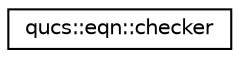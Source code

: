 digraph G
{
  edge [fontname="Helvetica",fontsize="10",labelfontname="Helvetica",labelfontsize="10"];
  node [fontname="Helvetica",fontsize="10",shape=record];
  rankdir="LR";
  Node1 [label="qucs::eqn::checker",height=0.2,width=0.4,color="black", fillcolor="white", style="filled",URL="$classqucs_1_1eqn_1_1checker.html"];
}

